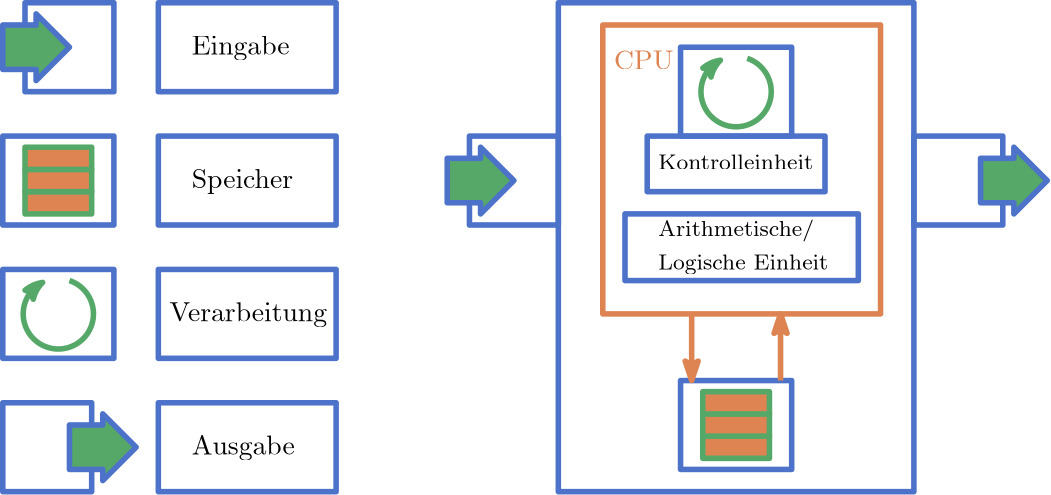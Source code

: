 <?xml version="1.0"?>
<!DOCTYPE ipe SYSTEM "ipe.dtd">
<ipe version="70212" creator="Ipe 7.2.13">
<info created="D:20210419235556" modified="D:20210419235556"/>
<ipestyle name="basic">
<symbol name="arrow/arc(spx)">
<path stroke="sym-stroke" fill="sym-stroke" pen="sym-pen">
0 0 m
-1 0.333 l
-1 -0.333 l
h
</path>
</symbol>
<symbol name="arrow/farc(spx)">
<path stroke="sym-stroke" fill="white" pen="sym-pen">
0 0 m
-1 0.333 l
-1 -0.333 l
h
</path>
</symbol>
<symbol name="arrow/ptarc(spx)">
<path stroke="sym-stroke" fill="sym-stroke" pen="sym-pen">
0 0 m
-1 0.333 l
-0.8 0 l
-1 -0.333 l
h
</path>
</symbol>
<symbol name="arrow/fptarc(spx)">
<path stroke="sym-stroke" fill="white" pen="sym-pen">
0 0 m
-1 0.333 l
-0.8 0 l
-1 -0.333 l
h
</path>
</symbol>
<symbol name="mark/circle(sx)" transformations="translations">
<path fill="sym-stroke">
0.6 0 0 0.6 0 0 e
0.4 0 0 0.4 0 0 e
</path>
</symbol>
<symbol name="mark/disk(sx)" transformations="translations">
<path fill="sym-stroke">
0.6 0 0 0.6 0 0 e
</path>
</symbol>
<symbol name="mark/fdisk(sfx)" transformations="translations">
<group>
<path fill="sym-fill">
0.5 0 0 0.5 0 0 e
</path>
<path fill="sym-stroke" fillrule="eofill">
0.6 0 0 0.6 0 0 e
0.4 0 0 0.4 0 0 e
</path>
</group>
</symbol>
<symbol name="mark/box(sx)" transformations="translations">
<path fill="sym-stroke" fillrule="eofill">
-0.6 -0.6 m
0.6 -0.6 l
0.6 0.6 l
-0.6 0.6 l
h
-0.4 -0.4 m
0.4 -0.4 l
0.4 0.4 l
-0.4 0.4 l
h
</path>
</symbol>
<symbol name="mark/square(sx)" transformations="translations">
<path fill="sym-stroke">
-0.6 -0.6 m
0.6 -0.6 l
0.6 0.6 l
-0.6 0.6 l
h
</path>
</symbol>
<symbol name="mark/fsquare(sfx)" transformations="translations">
<group>
<path fill="sym-fill">
-0.5 -0.5 m
0.5 -0.5 l
0.5 0.5 l
-0.5 0.5 l
h
</path>
<path fill="sym-stroke" fillrule="eofill">
-0.6 -0.6 m
0.6 -0.6 l
0.6 0.6 l
-0.6 0.6 l
h
-0.4 -0.4 m
0.4 -0.4 l
0.4 0.4 l
-0.4 0.4 l
h
</path>
</group>
</symbol>
<symbol name="mark/cross(sx)" transformations="translations">
<group>
<path fill="sym-stroke">
-0.43 -0.57 m
0.57 0.43 l
0.43 0.57 l
-0.57 -0.43 l
h
</path>
<path fill="sym-stroke">
-0.43 0.57 m
0.57 -0.43 l
0.43 -0.57 l
-0.57 0.43 l
h
</path>
</group>
</symbol>
<symbol name="arrow/fnormal(spx)">
<path stroke="sym-stroke" fill="white" pen="sym-pen">
0 0 m
-1 0.333 l
-1 -0.333 l
h
</path>
</symbol>
<symbol name="arrow/pointed(spx)">
<path stroke="sym-stroke" fill="sym-stroke" pen="sym-pen">
0 0 m
-1 0.333 l
-0.8 0 l
-1 -0.333 l
h
</path>
</symbol>
<symbol name="arrow/fpointed(spx)">
<path stroke="sym-stroke" fill="white" pen="sym-pen">
0 0 m
-1 0.333 l
-0.8 0 l
-1 -0.333 l
h
</path>
</symbol>
<symbol name="arrow/linear(spx)">
<path stroke="sym-stroke" pen="sym-pen">
-1 0.333 m
0 0 l
-1 -0.333 l
</path>
</symbol>
<symbol name="arrow/fdouble(spx)">
<path stroke="sym-stroke" fill="white" pen="sym-pen">
0 0 m
-1 0.333 l
-1 -0.333 l
h
-1 0 m
-2 0.333 l
-2 -0.333 l
h
</path>
</symbol>
<symbol name="arrow/double(spx)">
<path stroke="sym-stroke" fill="sym-stroke" pen="sym-pen">
0 0 m
-1 0.333 l
-1 -0.333 l
h
-1 0 m
-2 0.333 l
-2 -0.333 l
h
</path>
</symbol>
<pen name="heavier" value="0.8"/>
<pen name="fat" value="1.2"/>
<pen name="ultrafat" value="2"/>
<symbolsize name="large" value="5"/>
<symbolsize name="small" value="2"/>
<symbolsize name="tiny" value="1.1"/>
<arrowsize name="large" value="10"/>
<arrowsize name="small" value="5"/>
<arrowsize name="tiny" value="3"/>
<color name="sbblue" value="0.298 0.447 0.79"/>
<color name="sbgreen" value="0.333 0.658 0.407"/>
<color name="sborange" value="0.866 0.517 0.321"/>
<color name="sbred" value="0.768 0.305 0.321"/>
<color name="sbpurple" value="0.505 0.447 0.698"/>
<color name="red" value="1 0 0"/>
<color name="green" value="0 1 0"/>
<color name="blue" value="0 0 1"/>
<color name="yellow" value="1 1 0"/>
<color name="orange" value="1 0.647 0"/>
<color name="gold" value="1 0.843 0"/>
<color name="purple" value="0.627 0.125 0.941"/>
<color name="gray" value="0.745"/>
<color name="brown" value="0.647 0.165 0.165"/>
<color name="navy" value="0 0 0.502"/>
<color name="pink" value="1 0.753 0.796"/>
<color name="seagreen" value="0.18 0.545 0.341"/>
<color name="turquoise" value="0.251 0.878 0.816"/>
<color name="violet" value="0.933 0.51 0.933"/>
<color name="darkblue" value="0 0 0.545"/>
<color name="darkcyan" value="0 0.545 0.545"/>
<color name="darkgray" value="0.663"/>
<color name="verydarkgray" value="0.4"/>
<color name="darkgreen" value="0 0.392 0"/>
<color name="darkmagenta" value="0.545 0 0.545"/>
<color name="darkorange" value="1 0.549 0"/>
<color name="darkred" value="0.545 0 0"/>
<color name="lightblue" value="0.678 0.847 0.902"/>
<color name="lightcyan" value="0.878 1 1"/>
<color name="lightgray" value="0.827"/>
<color name="lightgreen" value="0.565 0.933 0.565"/>
<color name="lightyellow" value="1 1 0.878"/>
<dashstyle name="dashed" value="[4] 0"/>
<dashstyle name="dotted" value="[1 3] 0"/>
<dashstyle name="dash dotted" value="[4 2 1 2] 0"/>
<dashstyle name="dash dot dotted" value="[4 2 1 2 1 2] 0"/>
<textsize name="large" value="\large"/>
<textsize name="Large" value="\Large"/>
<textsize name="LARGE" value="\LARGE"/>
<textsize name="huge" value="\huge"/>
<textsize name="Huge" value="\Huge"/>
<textsize name="small" value="\small"/>
<textsize name="footnote" value="\footnotesize"/>
<textsize name="tiny" value="\tiny"/>
<textstyle name="center" begin="\begin{center}" end="\end{center}"/>
<textstyle name="itemize" begin="\begin{itemize}" end="\end{itemize}"/>
<textstyle name="item" begin="\begin{itemize}\item{}" end="\end{itemize}"/>
<gridsize name="4 pts" value="4"/>
<gridsize name="8 pts (~3 mm)" value="8"/>
<gridsize name="16 pts (~6 mm)" value="16"/>
<gridsize name="32 pts (~12 mm)" value="32"/>
<gridsize name="10 pts (~3.5 mm)" value="10"/>
<gridsize name="20 pts (~7 mm)" value="20"/>
<gridsize name="14 pts (~5 mm)" value="14"/>
<gridsize name="28 pts (~10 mm)" value="28"/>
<gridsize name="56 pts (~20 mm)" value="56"/>
<anglesize name="90 deg" value="90"/>
<anglesize name="60 deg" value="60"/>
<anglesize name="45 deg" value="45"/>
<anglesize name="30 deg" value="30"/>
<anglesize name="22.5 deg" value="22.5"/>
<opacity name="10%" value="0.1"/>
<opacity name="30%" value="0.3"/>
<opacity name="50%" value="0.5"/>
<opacity name="75%" value="0.75"/>
<tiling name="falling" angle="-60" step="4" width="1"/>
<tiling name="rising" angle="30" step="4" width="1"/>
</ipestyle>
<page>
<layer name="alpha"/>
<view layers="alpha" active="alpha"/>
<path layer="alpha" stroke="sbblue" pen="2">
64 784 m
64 752 l
128 752 l
128 784 l
h
</path>
<text matrix="1 0 0 1 3.99731 -6.65833" transformations="translations" pos="72 772" stroke="black" type="label" width="35.284" height="6.926" depth="1.93" valign="baseline">Eingabe</text>
<path matrix="1 0 0 1 0 -48" stroke="sbblue" pen="2">
64 784 m
64 752 l
128 752 l
128 784 l
h
</path>
<text matrix="1 0 0 1 3.99731 -54.6583" transformations="translations" pos="72 772" stroke="black" type="label" width="36.557" height="6.926" depth="1.93" valign="baseline">Speicher</text>
<path matrix="1 0 0 1 0 -96" stroke="sbblue" pen="2">
64 784 m
64 752 l
128 752 l
128 784 l
h
</path>
<text matrix="1 0 0 1 -4.00269 -102.658" transformations="translations" pos="72 772" stroke="black" type="label" width="56.787" height="6.926" depth="1.93" valign="baseline">Verarbeitung</text>
<path matrix="1 0 0 1 0 -144" stroke="sbblue" pen="2">
64 784 m
64 752 l
128 752 l
128 784 l
h
</path>
<text matrix="1 0 0 1 3.99731 -150.658" transformations="translations" pos="72 772" stroke="black" type="label" width="37.139" height="6.926" depth="1.93" valign="baseline">Ausgabe</text>
<path stroke="sbblue" pen="2" cap="1">
16 784 m
16 752 l
48 752 l
48 784 l
h
</path>
<path matrix="1 0 0 1 -12 0" stroke="sbblue" fill="sbgreen" pen="2">
32 776 m
32 780 l
44 768 l
32 756 l
32 760 l
20 760 l
20 776 l
h
</path>
<path matrix="1 0 0 1 -8 -144" stroke="sbblue" pen="2">
16 784 m
16 752 l
48 752 l
48 784 l
h
</path>
<path matrix="1 0 0 1 12 -144" stroke="sbblue" fill="sbgreen" pen="2">
32 776 m
32 780 l
44 768 l
32 756 l
32 760 l
20 760 l
20 776 l
h
</path>
<path stroke="sbblue" pen="2">
8 736 m
8 704 l
48 704 l
48 736 l
h
</path>
<path matrix="1 0 0 1 0 -48" stroke="sbblue" pen="2">
8 736 m
8 704 l
48 704 l
48 736 l
h
</path>
<path matrix="1 0 0 1 0 -48" stroke="sbgreen" pen="2" arrow="ptarc/normal">
32 732 m
12.6491 0 0 -12.6491 28 720 22.3431 731.314 a
</path>
<path stroke="sbgreen" fill="sborange" pen="2">
16 716 m
16 708 l
40 708 l
40 716 l
h
</path>
<path stroke="sbgreen" fill="sborange" pen="2">
16 724 m
16 716 l
40 716 l
40 724 l
h
</path>
<path stroke="sbgreen" fill="sborange" pen="2">
16 732 m
16 724 l
40 724 l
40 732 l
h
</path>
<path matrix="1 0 0 1 160 -48" stroke="sbblue" pen="2" cap="1">
16 784 m
16 752 l
48 752 l
48 784 l
h
</path>
<path matrix="1 0 0 1 148 -48" stroke="sbblue" fill="sbgreen" pen="2">
32 776 m
32 780 l
44 768 l
32 756 l
32 760 l
20 760 l
20 776 l
h
</path>
<path matrix="1 0 0 1 320 -48" stroke="sbblue" pen="2">
16 784 m
16 752 l
48 752 l
48 784 l
h
</path>
<path matrix="1 0 0 1 340 -48" stroke="sbblue" fill="sbgreen" pen="2">
32 776 m
32 780 l
44 768 l
32 756 l
32 760 l
20 760 l
20 776 l
h
</path>
<path matrix="1 0 0 1 244 -88" stroke="sbblue" pen="2">
8 736 m
8 704 l
48 704 l
48 736 l
h
</path>
<path matrix="1 0 0 1 244 -88" stroke="sbgreen" fill="sborange" pen="2">
16 716 m
16 708 l
40 708 l
40 716 l
h
</path>
<path matrix="1 0 0 1 244 -88" stroke="sbgreen" fill="sborange" pen="2">
16 724 m
16 716 l
40 716 l
40 724 l
h
</path>
<path matrix="1 0 0 1 244 -88" stroke="sbgreen" fill="sborange" pen="2">
16 732 m
16 724 l
40 724 l
40 732 l
h
</path>
<path matrix="1 0 0 1 244 32" stroke="sbblue" pen="2">
8 736 m
8 704 l
48 704 l
48 736 l
h
</path>
<path matrix="1 0 0 1 244 32" stroke="sbgreen" pen="2" arrow="ptarc/normal">
32 732 m
12.6491 0 0 -12.6491 28 720 22.3431 731.314 a
</path>
<text matrix="1 0 0 1 4 0" transformations="translations" pos="240 724" stroke="black" type="label" width="55.749" height="5.535" depth="0" valign="baseline" size="8">Kontrolleinheit</text>
<text matrix="1 0 0 1 4 -24" transformations="translations" pos="240 724" stroke="black" type="label" width="56.031" height="5.98" depth="1.99" valign="baseline" size="8">Arithmetische/</text>
<text matrix="1 0 0 1 4 -36" transformations="translations" pos="240 724" stroke="black" type="label" width="61.199" height="5.535" depth="1.55" valign="baseline" size="8">Logische Einheit</text>
<path stroke="sbblue" pen="2">
208 784 m
208 608 l
336 608 l
336 784 l
h
</path>
<path matrix="1 0 0 1 0 12" stroke="sbblue" pen="2">
240 724 m
240 704 l
304 704 l
304 724 l
h
</path>
<path matrix="1 0 0 1 0 12" stroke="sbblue" pen="2">
232 696 m
232 672 l
316 672 l
316 696 l
h
</path>
<path stroke="sborange" pen="2">
224 776 m
224 672 l
324 672 l
324 776 l
h
</path>
<text matrix="1 0 0 1 -4 -8" transformations="translations" pos="232 768" stroke="sborange" type="label" width="21.447" height="6.808" depth="0" valign="baseline">CPU</text>
<path stroke="sborange" pen="2" arrow="ptarc/normal">
256 672 m
256 648 l
</path>
<path stroke="sborange" pen="2" arrow="ptarc/normal">
288 648 m
288 672 l
</path>
</page>
</ipe>

